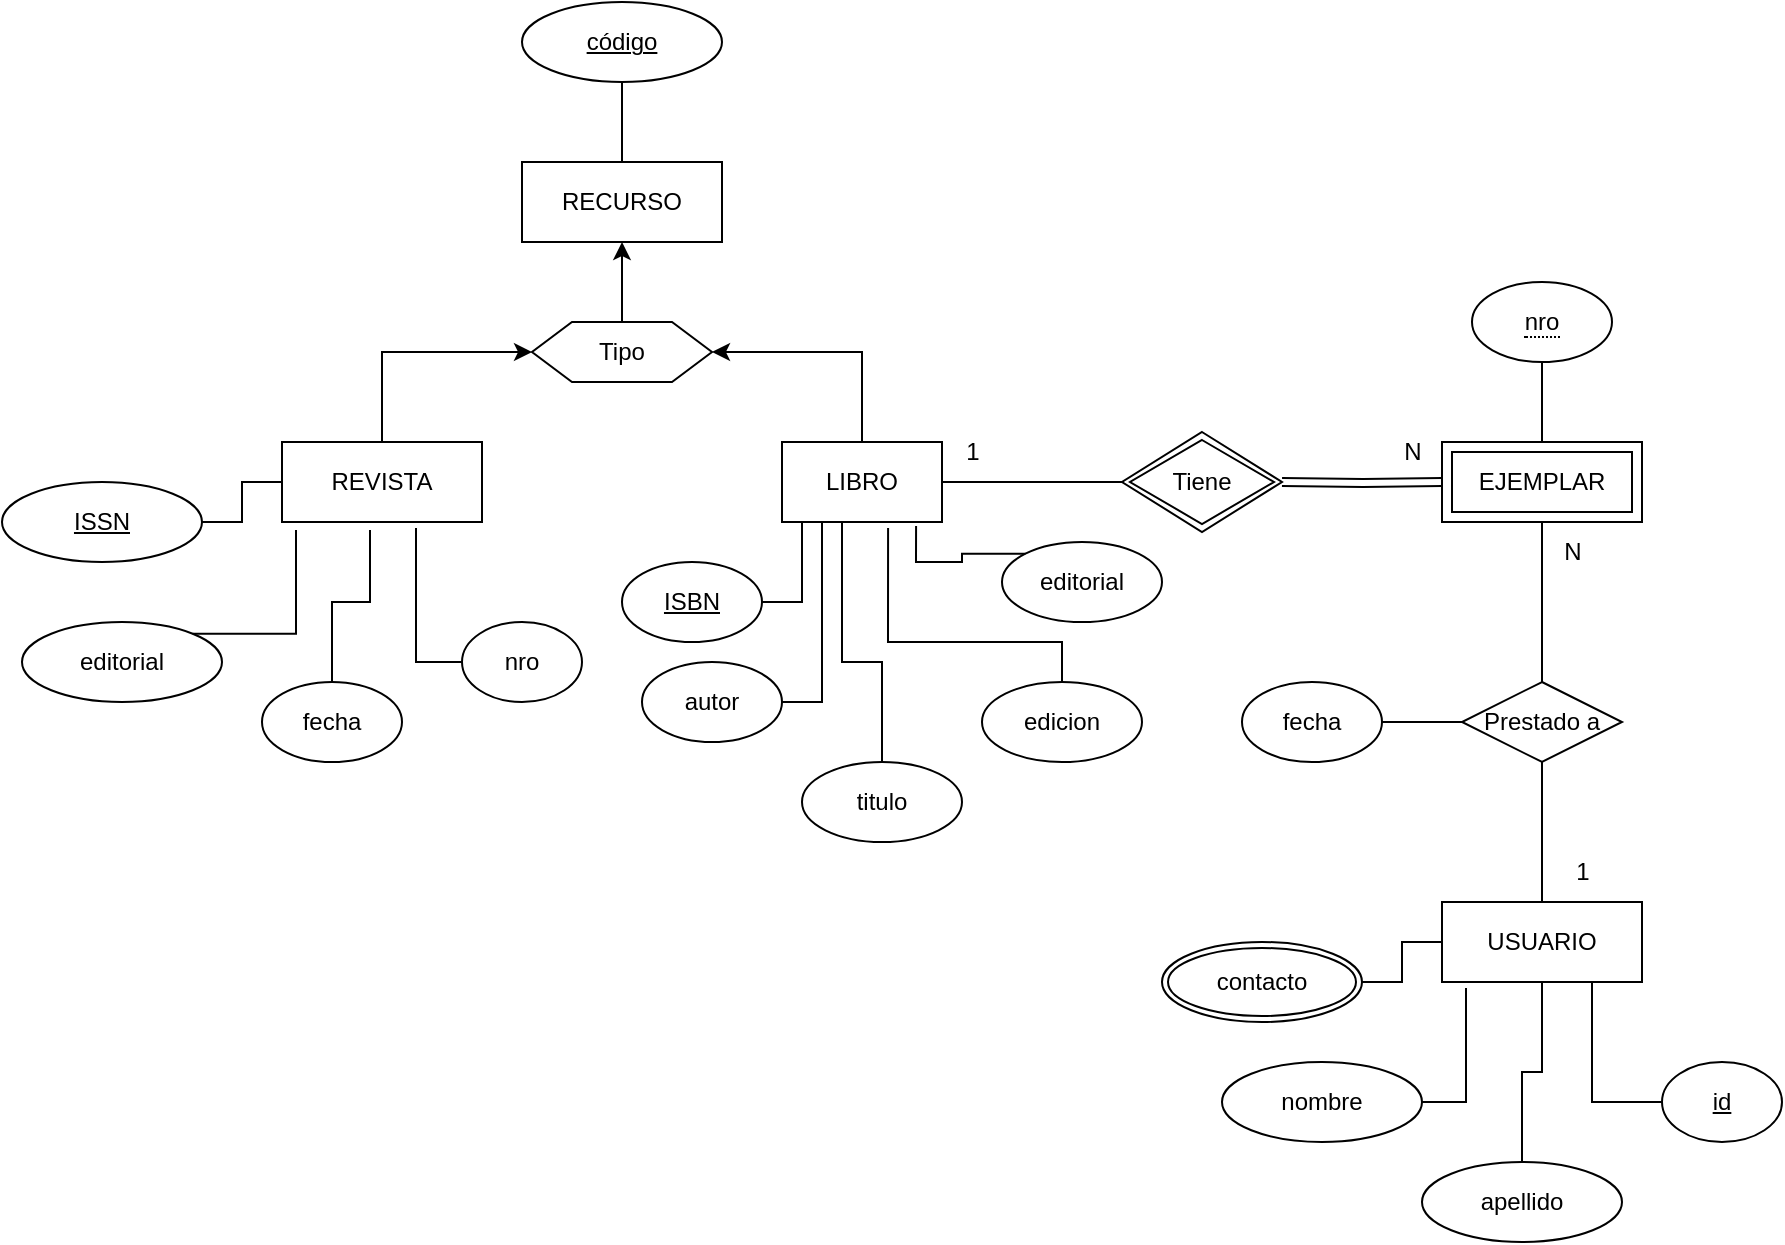 <mxfile version="24.7.5">
  <diagram name="Página-1" id="VCy-eW5syfKEkDUVPI0Y">
    <mxGraphModel dx="1621" dy="1703" grid="1" gridSize="10" guides="1" tooltips="1" connect="1" arrows="1" fold="1" page="1" pageScale="1" pageWidth="827" pageHeight="1169" math="0" shadow="0">
      <root>
        <mxCell id="0" />
        <mxCell id="1" parent="0" />
        <mxCell id="jscMWhYlnVa92hubvsvF-13" style="edgeStyle=orthogonalEdgeStyle;rounded=0;orthogonalLoop=1;jettySize=auto;html=1;exitX=0.5;exitY=0;exitDx=0;exitDy=0;entryX=1;entryY=0.5;entryDx=0;entryDy=0;" parent="1" source="jscMWhYlnVa92hubvsvF-1" target="jscMWhYlnVa92hubvsvF-11" edge="1">
          <mxGeometry relative="1" as="geometry" />
        </mxCell>
        <mxCell id="jscMWhYlnVa92hubvsvF-35" style="edgeStyle=orthogonalEdgeStyle;rounded=0;orthogonalLoop=1;jettySize=auto;html=1;exitX=1;exitY=0.5;exitDx=0;exitDy=0;entryX=0;entryY=0.5;entryDx=0;entryDy=0;endArrow=none;endFill=0;" parent="1" source="jscMWhYlnVa92hubvsvF-1" edge="1">
          <mxGeometry relative="1" as="geometry">
            <mxPoint x="290" y="130" as="targetPoint" />
          </mxGeometry>
        </mxCell>
        <mxCell id="jscMWhYlnVa92hubvsvF-1" value="LIBRO" style="whiteSpace=wrap;html=1;align=center;" parent="1" vertex="1">
          <mxGeometry x="120" y="110" width="80" height="40" as="geometry" />
        </mxCell>
        <mxCell id="jscMWhYlnVa92hubvsvF-37" style="edgeStyle=orthogonalEdgeStyle;rounded=0;orthogonalLoop=1;jettySize=auto;html=1;exitX=0.5;exitY=1;exitDx=0;exitDy=0;entryX=0.5;entryY=0;entryDx=0;entryDy=0;endArrow=none;endFill=0;" parent="1" source="jscMWhYlnVa92hubvsvF-3" target="jscMWhYlnVa92hubvsvF-6" edge="1">
          <mxGeometry relative="1" as="geometry" />
        </mxCell>
        <mxCell id="jscMWhYlnVa92hubvsvF-3" value="EJEMPLAR" style="shape=ext;margin=3;double=1;whiteSpace=wrap;html=1;align=center;" parent="1" vertex="1">
          <mxGeometry x="450" y="110" width="100" height="40" as="geometry" />
        </mxCell>
        <mxCell id="jscMWhYlnVa92hubvsvF-4" value="USUARIO" style="whiteSpace=wrap;html=1;align=center;" parent="1" vertex="1">
          <mxGeometry x="450" y="340" width="100" height="40" as="geometry" />
        </mxCell>
        <mxCell id="jscMWhYlnVa92hubvsvF-36" style="edgeStyle=orthogonalEdgeStyle;rounded=0;orthogonalLoop=1;jettySize=auto;html=1;exitX=1;exitY=0.5;exitDx=0;exitDy=0;entryX=0;entryY=0.5;entryDx=0;entryDy=0;endArrow=none;endFill=0;shape=link;" parent="1" target="jscMWhYlnVa92hubvsvF-3" edge="1">
          <mxGeometry relative="1" as="geometry">
            <mxPoint x="370" y="130" as="sourcePoint" />
          </mxGeometry>
        </mxCell>
        <mxCell id="jscMWhYlnVa92hubvsvF-38" style="edgeStyle=orthogonalEdgeStyle;rounded=0;orthogonalLoop=1;jettySize=auto;html=1;exitX=0.5;exitY=1;exitDx=0;exitDy=0;entryX=0.5;entryY=0;entryDx=0;entryDy=0;endArrow=none;endFill=0;" parent="1" source="jscMWhYlnVa92hubvsvF-6" target="jscMWhYlnVa92hubvsvF-4" edge="1">
          <mxGeometry relative="1" as="geometry" />
        </mxCell>
        <mxCell id="jscMWhYlnVa92hubvsvF-6" value="Prestado a" style="shape=rhombus;perimeter=rhombusPerimeter;whiteSpace=wrap;html=1;align=center;" parent="1" vertex="1">
          <mxGeometry x="460" y="230" width="80" height="40" as="geometry" />
        </mxCell>
        <mxCell id="jscMWhYlnVa92hubvsvF-14" style="edgeStyle=orthogonalEdgeStyle;rounded=0;orthogonalLoop=1;jettySize=auto;html=1;exitX=0.5;exitY=0;exitDx=0;exitDy=0;entryX=0;entryY=0.5;entryDx=0;entryDy=0;" parent="1" source="jscMWhYlnVa92hubvsvF-8" target="jscMWhYlnVa92hubvsvF-11" edge="1">
          <mxGeometry relative="1" as="geometry" />
        </mxCell>
        <mxCell id="jscMWhYlnVa92hubvsvF-8" value="REVISTA" style="whiteSpace=wrap;html=1;align=center;" parent="1" vertex="1">
          <mxGeometry x="-130" y="110" width="100" height="40" as="geometry" />
        </mxCell>
        <mxCell id="jscMWhYlnVa92hubvsvF-9" value="RECURSO" style="whiteSpace=wrap;html=1;align=center;" parent="1" vertex="1">
          <mxGeometry x="-10" y="-30" width="100" height="40" as="geometry" />
        </mxCell>
        <mxCell id="jscMWhYlnVa92hubvsvF-15" style="edgeStyle=orthogonalEdgeStyle;rounded=0;orthogonalLoop=1;jettySize=auto;html=1;exitX=0.5;exitY=1;exitDx=0;exitDy=0;entryX=0.5;entryY=0;entryDx=0;entryDy=0;endArrow=none;endFill=0;" parent="1" source="jscMWhYlnVa92hubvsvF-10" target="jscMWhYlnVa92hubvsvF-9" edge="1">
          <mxGeometry relative="1" as="geometry" />
        </mxCell>
        <mxCell id="jscMWhYlnVa92hubvsvF-10" value="código" style="ellipse;whiteSpace=wrap;html=1;align=center;fontStyle=4;" parent="1" vertex="1">
          <mxGeometry x="-10" y="-110" width="100" height="40" as="geometry" />
        </mxCell>
        <mxCell id="jscMWhYlnVa92hubvsvF-12" style="edgeStyle=orthogonalEdgeStyle;rounded=0;orthogonalLoop=1;jettySize=auto;html=1;exitX=0.5;exitY=0;exitDx=0;exitDy=0;entryX=0.5;entryY=1;entryDx=0;entryDy=0;" parent="1" source="jscMWhYlnVa92hubvsvF-11" target="jscMWhYlnVa92hubvsvF-9" edge="1">
          <mxGeometry relative="1" as="geometry" />
        </mxCell>
        <mxCell id="jscMWhYlnVa92hubvsvF-11" value="Tipo" style="shape=hexagon;perimeter=hexagonPerimeter2;whiteSpace=wrap;html=1;fixedSize=1;" parent="1" vertex="1">
          <mxGeometry x="-5" y="50" width="90" height="30" as="geometry" />
        </mxCell>
        <mxCell id="jscMWhYlnVa92hubvsvF-22" style="edgeStyle=orthogonalEdgeStyle;rounded=0;orthogonalLoop=1;jettySize=auto;html=1;exitX=1;exitY=0.5;exitDx=0;exitDy=0;entryX=0;entryY=0.5;entryDx=0;entryDy=0;endArrow=none;endFill=0;" parent="1" source="jscMWhYlnVa92hubvsvF-18" target="jscMWhYlnVa92hubvsvF-8" edge="1">
          <mxGeometry relative="1" as="geometry" />
        </mxCell>
        <mxCell id="jscMWhYlnVa92hubvsvF-18" value="ISSN" style="ellipse;whiteSpace=wrap;html=1;align=center;fontStyle=4;" parent="1" vertex="1">
          <mxGeometry x="-270" y="130" width="100" height="40" as="geometry" />
        </mxCell>
        <mxCell id="jscMWhYlnVa92hubvsvF-19" value="editorial" style="ellipse;whiteSpace=wrap;html=1;align=center;" parent="1" vertex="1">
          <mxGeometry x="-260" y="200" width="100" height="40" as="geometry" />
        </mxCell>
        <mxCell id="jscMWhYlnVa92hubvsvF-20" value="fecha" style="ellipse;whiteSpace=wrap;html=1;align=center;" parent="1" vertex="1">
          <mxGeometry x="-140" y="230" width="70" height="40" as="geometry" />
        </mxCell>
        <mxCell id="jscMWhYlnVa92hubvsvF-21" value="nro" style="ellipse;whiteSpace=wrap;html=1;align=center;" parent="1" vertex="1">
          <mxGeometry x="-40" y="200" width="60" height="40" as="geometry" />
        </mxCell>
        <mxCell id="jscMWhYlnVa92hubvsvF-23" style="edgeStyle=orthogonalEdgeStyle;rounded=0;orthogonalLoop=1;jettySize=auto;html=1;exitX=1;exitY=0;exitDx=0;exitDy=0;entryX=0.07;entryY=1.1;entryDx=0;entryDy=0;entryPerimeter=0;endArrow=none;endFill=0;" parent="1" source="jscMWhYlnVa92hubvsvF-19" target="jscMWhYlnVa92hubvsvF-8" edge="1">
          <mxGeometry relative="1" as="geometry" />
        </mxCell>
        <mxCell id="jscMWhYlnVa92hubvsvF-24" style="edgeStyle=orthogonalEdgeStyle;rounded=0;orthogonalLoop=1;jettySize=auto;html=1;exitX=0.5;exitY=0;exitDx=0;exitDy=0;entryX=0.44;entryY=1.1;entryDx=0;entryDy=0;entryPerimeter=0;endArrow=none;endFill=0;" parent="1" source="jscMWhYlnVa92hubvsvF-20" target="jscMWhYlnVa92hubvsvF-8" edge="1">
          <mxGeometry relative="1" as="geometry" />
        </mxCell>
        <mxCell id="jscMWhYlnVa92hubvsvF-25" style="edgeStyle=orthogonalEdgeStyle;rounded=0;orthogonalLoop=1;jettySize=auto;html=1;exitX=0;exitY=0.5;exitDx=0;exitDy=0;entryX=0.67;entryY=1.075;entryDx=0;entryDy=0;entryPerimeter=0;endArrow=none;endFill=0;" parent="1" source="jscMWhYlnVa92hubvsvF-21" target="jscMWhYlnVa92hubvsvF-8" edge="1">
          <mxGeometry relative="1" as="geometry" />
        </mxCell>
        <mxCell id="jscMWhYlnVa92hubvsvF-31" style="edgeStyle=orthogonalEdgeStyle;rounded=0;orthogonalLoop=1;jettySize=auto;html=1;exitX=1;exitY=0.5;exitDx=0;exitDy=0;entryX=0.25;entryY=1;entryDx=0;entryDy=0;endArrow=none;endFill=0;" parent="1" source="jscMWhYlnVa92hubvsvF-27" target="jscMWhYlnVa92hubvsvF-1" edge="1">
          <mxGeometry relative="1" as="geometry">
            <Array as="points">
              <mxPoint x="130" y="190" />
              <mxPoint x="130" y="150" />
            </Array>
          </mxGeometry>
        </mxCell>
        <mxCell id="jscMWhYlnVa92hubvsvF-27" value="ISBN" style="ellipse;whiteSpace=wrap;html=1;align=center;fontStyle=4;" parent="1" vertex="1">
          <mxGeometry x="40" y="170" width="70" height="40" as="geometry" />
        </mxCell>
        <mxCell id="jscMWhYlnVa92hubvsvF-32" style="edgeStyle=orthogonalEdgeStyle;rounded=0;orthogonalLoop=1;jettySize=auto;html=1;exitX=1;exitY=0.5;exitDx=0;exitDy=0;entryX=0.5;entryY=1;entryDx=0;entryDy=0;endArrow=none;endFill=0;" parent="1" source="jscMWhYlnVa92hubvsvF-28" target="jscMWhYlnVa92hubvsvF-1" edge="1">
          <mxGeometry relative="1" as="geometry">
            <Array as="points">
              <mxPoint x="140" y="240" />
              <mxPoint x="140" y="150" />
            </Array>
          </mxGeometry>
        </mxCell>
        <mxCell id="jscMWhYlnVa92hubvsvF-28" value="autor" style="ellipse;whiteSpace=wrap;html=1;align=center;" parent="1" vertex="1">
          <mxGeometry x="50" y="220" width="70" height="40" as="geometry" />
        </mxCell>
        <mxCell id="jscMWhYlnVa92hubvsvF-29" value="editorial" style="ellipse;whiteSpace=wrap;html=1;align=center;" parent="1" vertex="1">
          <mxGeometry x="230" y="160" width="80" height="40" as="geometry" />
        </mxCell>
        <mxCell id="jscMWhYlnVa92hubvsvF-30" value="edicion" style="ellipse;whiteSpace=wrap;html=1;align=center;" parent="1" vertex="1">
          <mxGeometry x="220" y="230" width="80" height="40" as="geometry" />
        </mxCell>
        <mxCell id="jscMWhYlnVa92hubvsvF-33" style="edgeStyle=orthogonalEdgeStyle;rounded=0;orthogonalLoop=1;jettySize=auto;html=1;exitX=0.5;exitY=0;exitDx=0;exitDy=0;entryX=0.663;entryY=1.075;entryDx=0;entryDy=0;entryPerimeter=0;endArrow=none;endFill=0;" parent="1" source="jscMWhYlnVa92hubvsvF-30" target="jscMWhYlnVa92hubvsvF-1" edge="1">
          <mxGeometry relative="1" as="geometry">
            <Array as="points">
              <mxPoint x="260" y="210" />
              <mxPoint x="173" y="210" />
            </Array>
          </mxGeometry>
        </mxCell>
        <mxCell id="jscMWhYlnVa92hubvsvF-34" style="edgeStyle=orthogonalEdgeStyle;rounded=0;orthogonalLoop=1;jettySize=auto;html=1;exitX=0;exitY=0;exitDx=0;exitDy=0;entryX=0.838;entryY=1.05;entryDx=0;entryDy=0;entryPerimeter=0;endArrow=none;endFill=0;" parent="1" source="jscMWhYlnVa92hubvsvF-29" target="jscMWhYlnVa92hubvsvF-1" edge="1">
          <mxGeometry relative="1" as="geometry" />
        </mxCell>
        <mxCell id="jscMWhYlnVa92hubvsvF-44" style="edgeStyle=orthogonalEdgeStyle;rounded=0;orthogonalLoop=1;jettySize=auto;html=1;exitX=0.5;exitY=1;exitDx=0;exitDy=0;entryX=0.5;entryY=0;entryDx=0;entryDy=0;endArrow=none;endFill=0;" parent="1" source="jscMWhYlnVa92hubvsvF-43" target="jscMWhYlnVa92hubvsvF-3" edge="1">
          <mxGeometry relative="1" as="geometry" />
        </mxCell>
        <mxCell id="jscMWhYlnVa92hubvsvF-43" value="&lt;span style=&quot;border-bottom: 1px dotted&quot;&gt;nro&lt;/span&gt;" style="ellipse;whiteSpace=wrap;html=1;align=center;" parent="1" vertex="1">
          <mxGeometry x="465" y="30" width="70" height="40" as="geometry" />
        </mxCell>
        <mxCell id="jscMWhYlnVa92hubvsvF-45" value="nombre" style="ellipse;whiteSpace=wrap;html=1;align=center;" parent="1" vertex="1">
          <mxGeometry x="340" y="420" width="100" height="40" as="geometry" />
        </mxCell>
        <mxCell id="jscMWhYlnVa92hubvsvF-51" style="edgeStyle=orthogonalEdgeStyle;rounded=0;orthogonalLoop=1;jettySize=auto;html=1;exitX=0.5;exitY=0;exitDx=0;exitDy=0;entryX=0.5;entryY=1;entryDx=0;entryDy=0;endArrow=none;endFill=0;" parent="1" source="jscMWhYlnVa92hubvsvF-46" target="jscMWhYlnVa92hubvsvF-4" edge="1">
          <mxGeometry relative="1" as="geometry" />
        </mxCell>
        <mxCell id="jscMWhYlnVa92hubvsvF-46" value="apellido" style="ellipse;whiteSpace=wrap;html=1;align=center;" parent="1" vertex="1">
          <mxGeometry x="440" y="470" width="100" height="40" as="geometry" />
        </mxCell>
        <mxCell id="jscMWhYlnVa92hubvsvF-49" style="edgeStyle=orthogonalEdgeStyle;rounded=0;orthogonalLoop=1;jettySize=auto;html=1;exitX=1;exitY=0.5;exitDx=0;exitDy=0;entryX=0;entryY=0.5;entryDx=0;entryDy=0;endArrow=none;endFill=0;" parent="1" source="jscMWhYlnVa92hubvsvF-47" target="jscMWhYlnVa92hubvsvF-4" edge="1">
          <mxGeometry relative="1" as="geometry" />
        </mxCell>
        <mxCell id="jscMWhYlnVa92hubvsvF-47" value="contacto" style="ellipse;shape=doubleEllipse;margin=3;whiteSpace=wrap;html=1;align=center;" parent="1" vertex="1">
          <mxGeometry x="310" y="360" width="100" height="40" as="geometry" />
        </mxCell>
        <mxCell id="jscMWhYlnVa92hubvsvF-52" style="edgeStyle=orthogonalEdgeStyle;rounded=0;orthogonalLoop=1;jettySize=auto;html=1;exitX=0;exitY=0.5;exitDx=0;exitDy=0;entryX=0.75;entryY=1;entryDx=0;entryDy=0;endArrow=none;endFill=0;" parent="1" source="jscMWhYlnVa92hubvsvF-48" target="jscMWhYlnVa92hubvsvF-4" edge="1">
          <mxGeometry relative="1" as="geometry" />
        </mxCell>
        <mxCell id="jscMWhYlnVa92hubvsvF-48" value="id" style="ellipse;whiteSpace=wrap;html=1;align=center;fontStyle=4;" parent="1" vertex="1">
          <mxGeometry x="560" y="420" width="60" height="40" as="geometry" />
        </mxCell>
        <mxCell id="jscMWhYlnVa92hubvsvF-50" style="edgeStyle=orthogonalEdgeStyle;rounded=0;orthogonalLoop=1;jettySize=auto;html=1;exitX=1;exitY=0.5;exitDx=0;exitDy=0;entryX=0.12;entryY=1.075;entryDx=0;entryDy=0;entryPerimeter=0;endArrow=none;endFill=0;" parent="1" source="jscMWhYlnVa92hubvsvF-45" target="jscMWhYlnVa92hubvsvF-4" edge="1">
          <mxGeometry relative="1" as="geometry" />
        </mxCell>
        <mxCell id="jscMWhYlnVa92hubvsvF-53" value="N" style="text;html=1;align=center;verticalAlign=middle;resizable=0;points=[];autosize=1;strokeColor=none;fillColor=none;" parent="1" vertex="1">
          <mxGeometry x="420" y="100" width="30" height="30" as="geometry" />
        </mxCell>
        <mxCell id="jscMWhYlnVa92hubvsvF-54" value="1" style="text;html=1;align=center;verticalAlign=middle;resizable=0;points=[];autosize=1;strokeColor=none;fillColor=none;" parent="1" vertex="1">
          <mxGeometry x="200" y="100" width="30" height="30" as="geometry" />
        </mxCell>
        <mxCell id="jscMWhYlnVa92hubvsvF-55" value="N" style="text;html=1;align=center;verticalAlign=middle;resizable=0;points=[];autosize=1;strokeColor=none;fillColor=none;" parent="1" vertex="1">
          <mxGeometry x="500" y="150" width="30" height="30" as="geometry" />
        </mxCell>
        <mxCell id="jscMWhYlnVa92hubvsvF-56" value="1" style="text;html=1;align=center;verticalAlign=middle;resizable=0;points=[];autosize=1;strokeColor=none;fillColor=none;" parent="1" vertex="1">
          <mxGeometry x="505" y="310" width="30" height="30" as="geometry" />
        </mxCell>
        <mxCell id="jscMWhYlnVa92hubvsvF-58" style="edgeStyle=orthogonalEdgeStyle;rounded=0;orthogonalLoop=1;jettySize=auto;html=1;exitX=0.5;exitY=0;exitDx=0;exitDy=0;endArrow=none;endFill=0;" parent="1" source="jscMWhYlnVa92hubvsvF-57" edge="1">
          <mxGeometry relative="1" as="geometry">
            <mxPoint x="150" y="150" as="targetPoint" />
            <Array as="points">
              <mxPoint x="170" y="220" />
              <mxPoint x="150" y="220" />
            </Array>
          </mxGeometry>
        </mxCell>
        <mxCell id="jscMWhYlnVa92hubvsvF-57" value="titulo" style="ellipse;whiteSpace=wrap;html=1;align=center;" parent="1" vertex="1">
          <mxGeometry x="130" y="270" width="80" height="40" as="geometry" />
        </mxCell>
        <mxCell id="jscMWhYlnVa92hubvsvF-60" style="edgeStyle=orthogonalEdgeStyle;rounded=0;orthogonalLoop=1;jettySize=auto;html=1;exitX=1;exitY=0.5;exitDx=0;exitDy=0;entryX=0;entryY=0.5;entryDx=0;entryDy=0;endArrow=none;endFill=0;" parent="1" source="jscMWhYlnVa92hubvsvF-59" target="jscMWhYlnVa92hubvsvF-6" edge="1">
          <mxGeometry relative="1" as="geometry" />
        </mxCell>
        <mxCell id="jscMWhYlnVa92hubvsvF-59" value="fecha" style="ellipse;whiteSpace=wrap;html=1;align=center;" parent="1" vertex="1">
          <mxGeometry x="350" y="230" width="70" height="40" as="geometry" />
        </mxCell>
        <mxCell id="tKXMn6FPfdYJ9B3zSgQh-1" value="Tiene" style="shape=rhombus;double=1;perimeter=rhombusPerimeter;whiteSpace=wrap;html=1;align=center;" vertex="1" parent="1">
          <mxGeometry x="290" y="105" width="80" height="50" as="geometry" />
        </mxCell>
      </root>
    </mxGraphModel>
  </diagram>
</mxfile>
